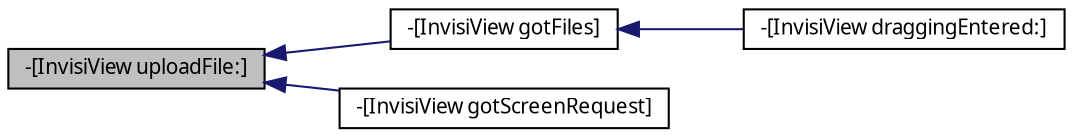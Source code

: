 digraph G
{
  edge [fontname="FreeSans.ttf",fontsize="10",labelfontname="FreeSans.ttf",labelfontsize="10"];
  node [fontname="FreeSans.ttf",fontsize="10",shape=record];
  rankdir=LR;
  Node1 [label="-[InvisiView uploadFile:]",height=0.2,width=0.4,color="black", fillcolor="grey75", style="filled" fontcolor="black"];
  Node1 -> Node2 [dir=back,color="midnightblue",fontsize="10",style="solid",fontname="FreeSans.ttf"];
  Node2 [label="-[InvisiView gotFiles]",height=0.2,width=0.4,color="black", fillcolor="white", style="filled",URL="$interface_invisi_view.html#aa3987df8bea5c1512aa086bfff49991c"];
  Node2 -> Node3 [dir=back,color="midnightblue",fontsize="10",style="solid",fontname="FreeSans.ttf"];
  Node3 [label="-[InvisiView draggingEntered:]",height=0.2,width=0.4,color="black", fillcolor="white", style="filled",URL="$interface_invisi_view.html#a9b3b07b5ef3a33348f0e3e72b9bb4607"];
  Node1 -> Node4 [dir=back,color="midnightblue",fontsize="10",style="solid",fontname="FreeSans.ttf"];
  Node4 [label="-[InvisiView gotScreenRequest]",height=0.2,width=0.4,color="black", fillcolor="white", style="filled",URL="$interface_invisi_view.html#a8c66829c0e7ab346464ba6afec1cf2d0"];
}

